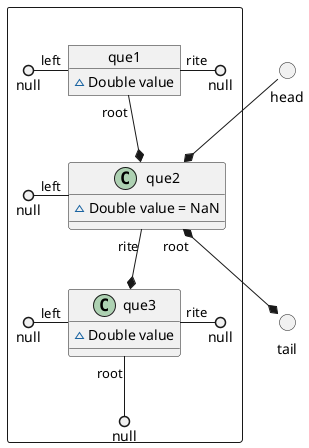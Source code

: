 @startuml

() head
() tail

package " " <<Rectangle>>{

         head --* que2

    object que1{
        ~ Double value
    }
    null ()- "left" que1
        que1 "rite" -() null
        que1 "root" --* que2

    object que2{
        ~ Double value = NaN
    }
        null ()- "left" que2
        que2 "rite" --* que3
        que2 "root" *--* tail

    object que3{
        ~ Double value
    }
        null ()- "left" que3
        que3 "rite" -() null
        que3 "root" --() null
}

@enduml